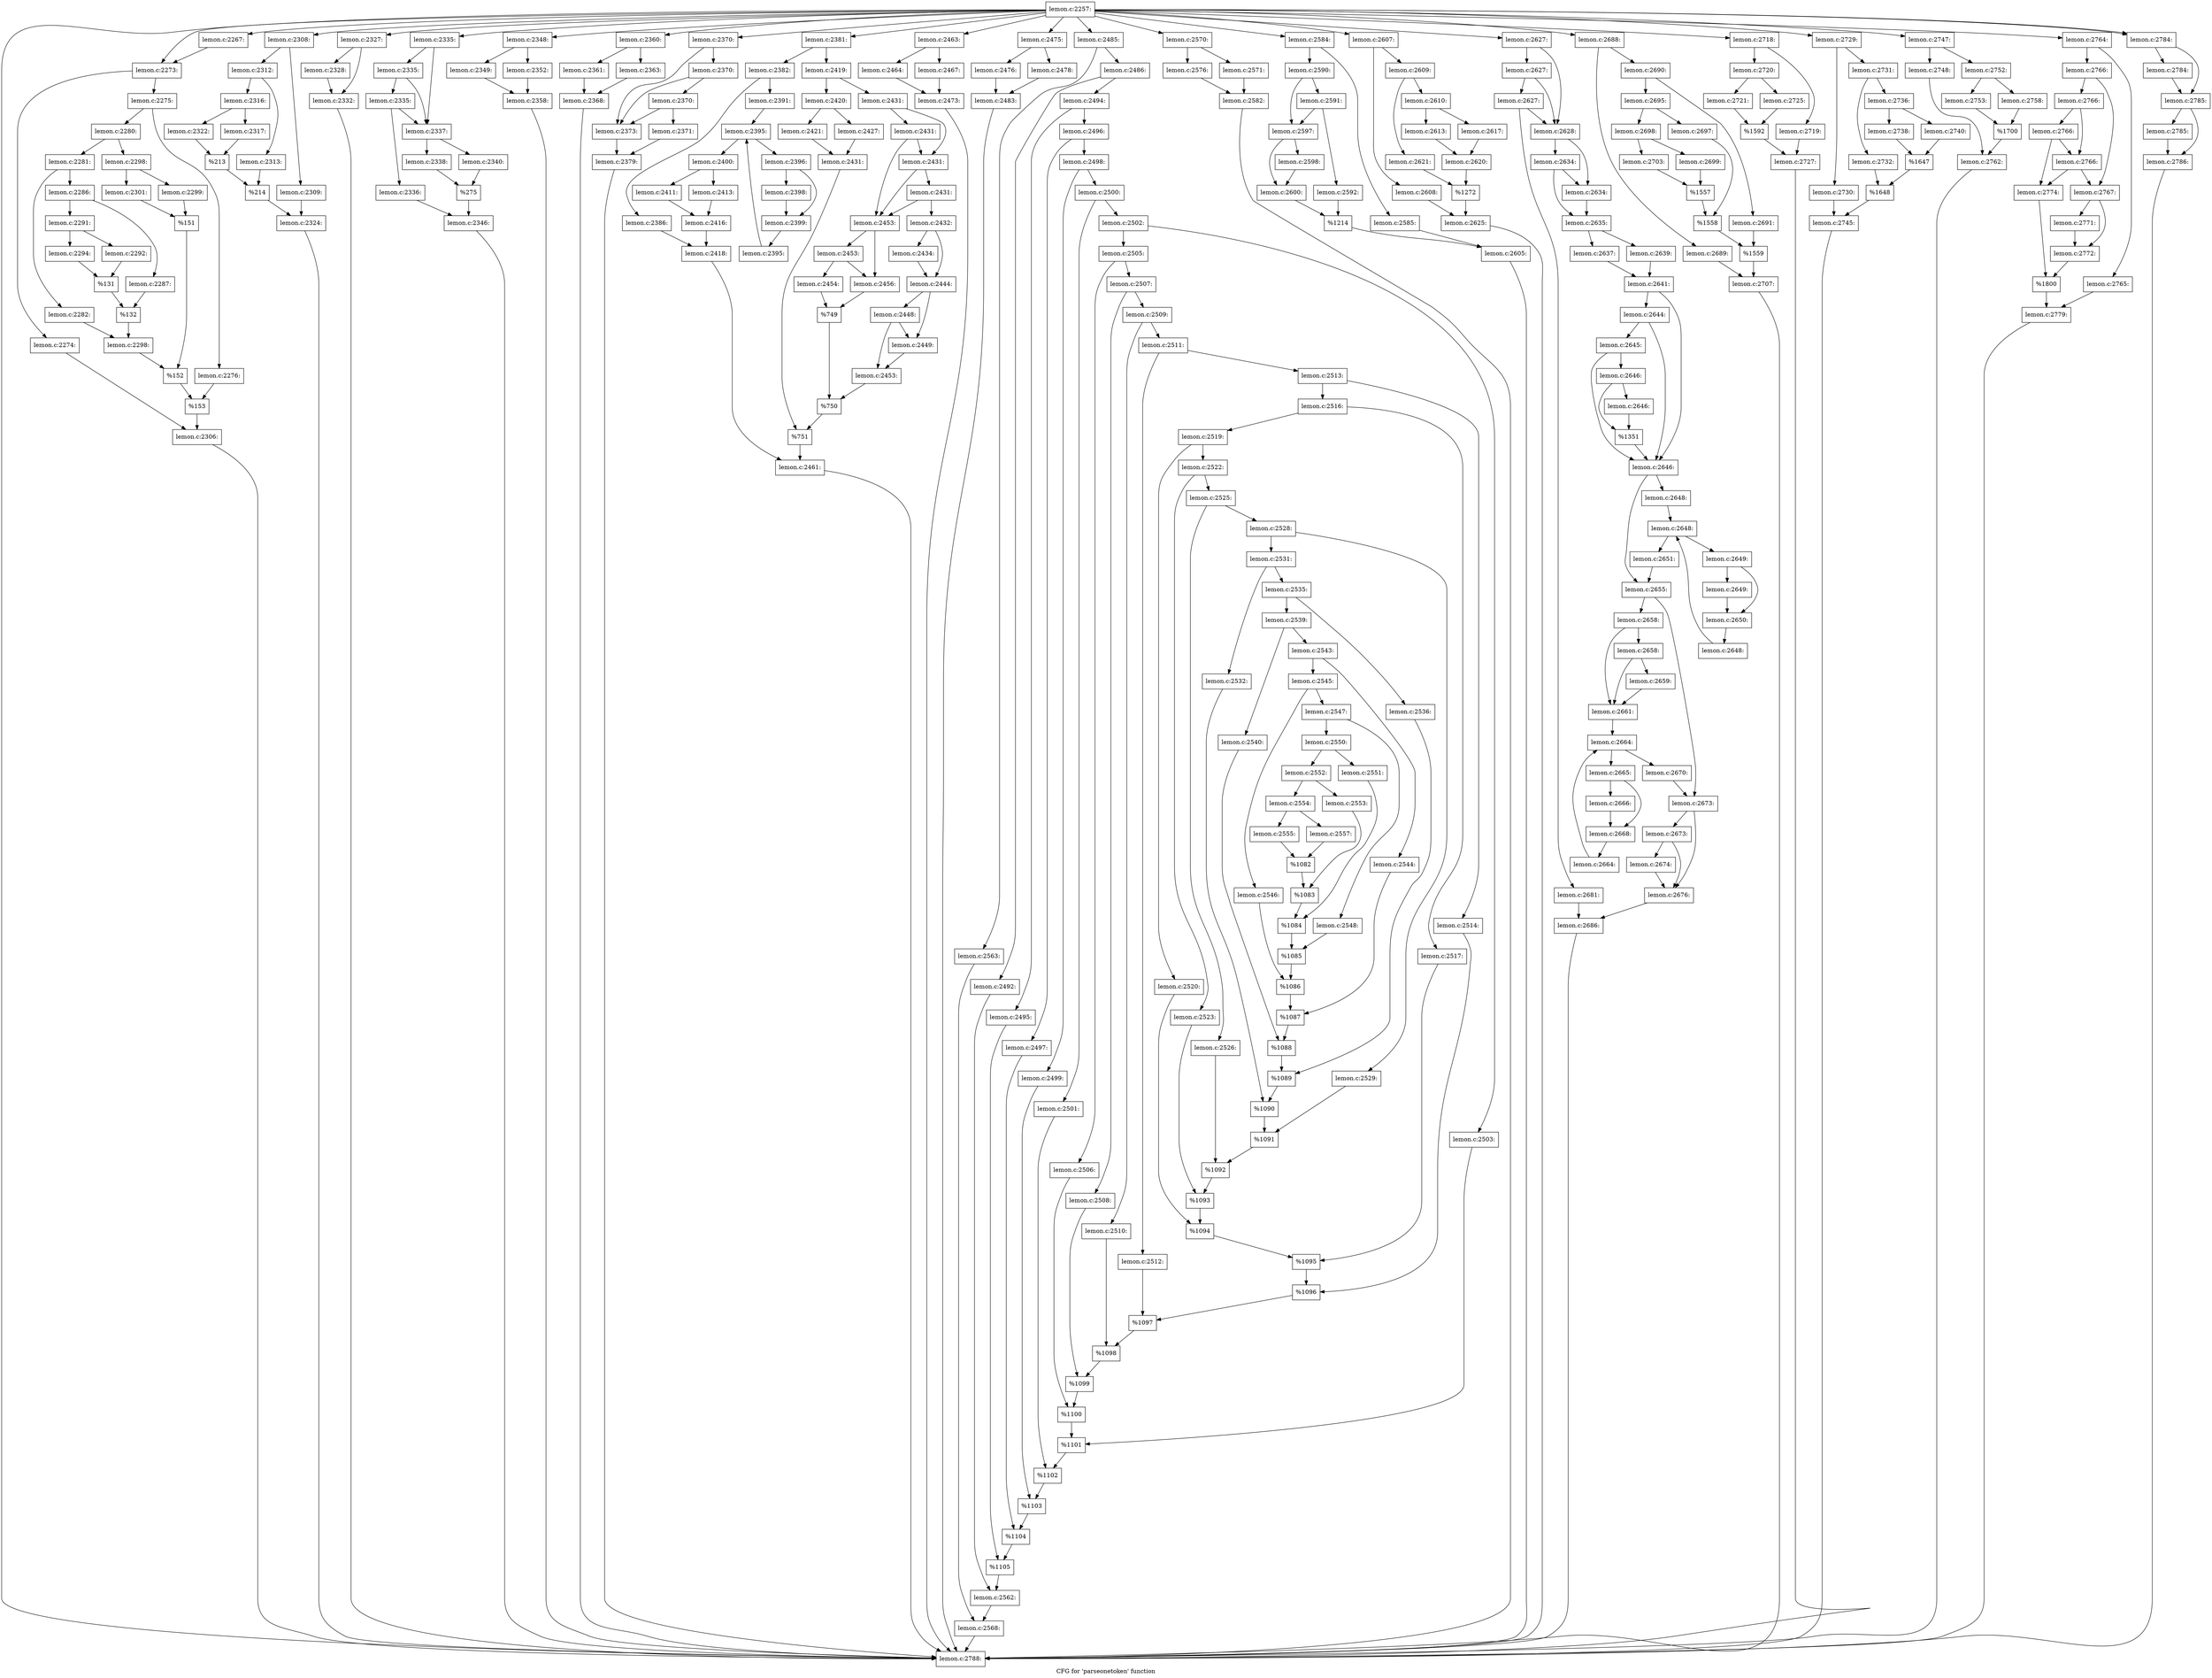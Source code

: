 digraph "CFG for 'parseonetoken' function" {
	label="CFG for 'parseonetoken' function";

	Node0x56256579d660 [shape=record,label="{lemon.c:2257:}"];
	Node0x56256579d660 -> Node0x56256579eb20;
	Node0x56256579d660 -> Node0x56256579f530;
	Node0x56256579d660 -> Node0x5625657a0330;
	Node0x56256579d660 -> Node0x5625657a81f0;
	Node0x56256579d660 -> Node0x5625657ac4e0;
	Node0x56256579d660 -> Node0x5625657ad960;
	Node0x56256579d660 -> Node0x5625657b0810;
	Node0x56256579d660 -> Node0x5625657b2200;
	Node0x56256579d660 -> Node0x5625657b43d0;
	Node0x56256579d660 -> Node0x5625657b6220;
	Node0x56256579d660 -> Node0x5625657cde80;
	Node0x56256579d660 -> Node0x5625657d00b0;
	Node0x56256579d660 -> Node0x5625657d2910;
	Node0x56256579d660 -> Node0x5625657edf90;
	Node0x56256579d660 -> Node0x5625657f0a70;
	Node0x56256579d660 -> Node0x5625657f5020;
	Node0x56256579d660 -> Node0x5625657f91b0;
	Node0x56256579d660 -> Node0x56256580d990;
	Node0x56256579d660 -> Node0x562565812b20;
	Node0x56256579d660 -> Node0x562565814db0;
	Node0x56256579d660 -> Node0x562565818c20;
	Node0x56256579d660 -> Node0x56256581c3a0;
	Node0x56256579d660 -> Node0x562565821cd0;
	Node0x56256579d660 -> Node0x562565821cd0;
	Node0x56256579f530 [shape=record,label="{lemon.c:2267:}"];
	Node0x56256579f530 -> Node0x5625657a0330;
	Node0x5625657a0330 [shape=record,label="{lemon.c:2273:}"];
	Node0x5625657a0330 -> Node0x5625657a0490;
	Node0x5625657a0330 -> Node0x5625657a0530;
	Node0x5625657a0490 [shape=record,label="{lemon.c:2274:}"];
	Node0x5625657a0490 -> Node0x5625657a04e0;
	Node0x5625657a0530 [shape=record,label="{lemon.c:2275:}"];
	Node0x5625657a0530 -> Node0x5625657a0dd0;
	Node0x5625657a0530 -> Node0x5625657a0e70;
	Node0x5625657a0dd0 [shape=record,label="{lemon.c:2276:}"];
	Node0x5625657a0dd0 -> Node0x5625657a0e20;
	Node0x5625657a0e70 [shape=record,label="{lemon.c:2280:}"];
	Node0x5625657a0e70 -> Node0x5625657a2310;
	Node0x5625657a0e70 -> Node0x5625657a23b0;
	Node0x5625657a2310 [shape=record,label="{lemon.c:2281:}"];
	Node0x5625657a2310 -> Node0x5625657a2970;
	Node0x5625657a2310 -> Node0x5625657a2a10;
	Node0x5625657a2970 [shape=record,label="{lemon.c:2282:}"];
	Node0x5625657a2970 -> Node0x5625657a29c0;
	Node0x5625657a2a10 [shape=record,label="{lemon.c:2286:}"];
	Node0x5625657a2a10 -> Node0x5625657a39f0;
	Node0x5625657a2a10 -> Node0x5625657a3a90;
	Node0x5625657a39f0 [shape=record,label="{lemon.c:2287:}"];
	Node0x5625657a39f0 -> Node0x5625657a3a40;
	Node0x5625657a3a90 [shape=record,label="{lemon.c:2291:}"];
	Node0x5625657a3a90 -> Node0x5625657a4c30;
	Node0x5625657a3a90 -> Node0x5625657a4cd0;
	Node0x5625657a4c30 [shape=record,label="{lemon.c:2292:}"];
	Node0x5625657a4c30 -> Node0x5625657a4c80;
	Node0x5625657a4cd0 [shape=record,label="{lemon.c:2294:}"];
	Node0x5625657a4cd0 -> Node0x5625657a4c80;
	Node0x5625657a4c80 [shape=record,label="{%131}"];
	Node0x5625657a4c80 -> Node0x5625657a3a40;
	Node0x5625657a3a40 [shape=record,label="{%132}"];
	Node0x5625657a3a40 -> Node0x5625657a29c0;
	Node0x5625657a29c0 [shape=record,label="{lemon.c:2298:}"];
	Node0x5625657a29c0 -> Node0x5625657a2360;
	Node0x5625657a23b0 [shape=record,label="{lemon.c:2298:}"];
	Node0x5625657a23b0 -> Node0x5625657a6a40;
	Node0x5625657a23b0 -> Node0x5625657a6ae0;
	Node0x5625657a6a40 [shape=record,label="{lemon.c:2299:}"];
	Node0x5625657a6a40 -> Node0x5625657a6a90;
	Node0x5625657a6ae0 [shape=record,label="{lemon.c:2301:}"];
	Node0x5625657a6ae0 -> Node0x5625657a6a90;
	Node0x5625657a6a90 [shape=record,label="{%151}"];
	Node0x5625657a6a90 -> Node0x5625657a2360;
	Node0x5625657a2360 [shape=record,label="{%152}"];
	Node0x5625657a2360 -> Node0x5625657a0e20;
	Node0x5625657a0e20 [shape=record,label="{%153}"];
	Node0x5625657a0e20 -> Node0x5625657a04e0;
	Node0x5625657a04e0 [shape=record,label="{lemon.c:2306:}"];
	Node0x5625657a04e0 -> Node0x56256579eb20;
	Node0x5625657a81f0 [shape=record,label="{lemon.c:2308:}"];
	Node0x5625657a81f0 -> Node0x5625657a8380;
	Node0x5625657a81f0 -> Node0x5625657a82e0;
	Node0x5625657a82e0 [shape=record,label="{lemon.c:2309:}"];
	Node0x5625657a82e0 -> Node0x5625657a8330;
	Node0x5625657a8380 [shape=record,label="{lemon.c:2312:}"];
	Node0x5625657a8380 -> Node0x5625657a96d0;
	Node0x5625657a8380 -> Node0x5625657a9770;
	Node0x5625657a96d0 [shape=record,label="{lemon.c:2313:}"];
	Node0x5625657a96d0 -> Node0x5625657a9720;
	Node0x5625657a9770 [shape=record,label="{lemon.c:2316:}"];
	Node0x5625657a9770 -> Node0x5625657aa850;
	Node0x5625657a9770 -> Node0x5625657aa8f0;
	Node0x5625657aa850 [shape=record,label="{lemon.c:2317:}"];
	Node0x5625657aa850 -> Node0x5625657aa8a0;
	Node0x5625657aa8f0 [shape=record,label="{lemon.c:2322:}"];
	Node0x5625657aa8f0 -> Node0x5625657aa8a0;
	Node0x5625657aa8a0 [shape=record,label="{%213}"];
	Node0x5625657aa8a0 -> Node0x5625657a9720;
	Node0x5625657a9720 [shape=record,label="{%214}"];
	Node0x5625657a9720 -> Node0x5625657a8330;
	Node0x5625657a8330 [shape=record,label="{lemon.c:2324:}"];
	Node0x5625657a8330 -> Node0x56256579eb20;
	Node0x5625657ac4e0 [shape=record,label="{lemon.c:2327:}"];
	Node0x5625657ac4e0 -> Node0x5625657ac5d0;
	Node0x5625657ac4e0 -> Node0x5625657ac620;
	Node0x5625657ac5d0 [shape=record,label="{lemon.c:2328:}"];
	Node0x5625657ac5d0 -> Node0x5625657ac620;
	Node0x5625657ac620 [shape=record,label="{lemon.c:2332:}"];
	Node0x5625657ac620 -> Node0x56256579eb20;
	Node0x5625657ad960 [shape=record,label="{lemon.c:2335:}"];
	Node0x5625657ad960 -> Node0x5625657adbc0;
	Node0x5625657ad960 -> Node0x5625657adaf0;
	Node0x5625657adbc0 [shape=record,label="{lemon.c:2335:}"];
	Node0x5625657adbc0 -> Node0x5625657adb40;
	Node0x5625657adbc0 -> Node0x5625657adaf0;
	Node0x5625657adb40 [shape=record,label="{lemon.c:2335:}"];
	Node0x5625657adb40 -> Node0x5625657ada50;
	Node0x5625657adb40 -> Node0x5625657adaf0;
	Node0x5625657ada50 [shape=record,label="{lemon.c:2336:}"];
	Node0x5625657ada50 -> Node0x5625657adaa0;
	Node0x5625657adaf0 [shape=record,label="{lemon.c:2337:}"];
	Node0x5625657adaf0 -> Node0x5625657aec70;
	Node0x5625657adaf0 -> Node0x5625657aed10;
	Node0x5625657aec70 [shape=record,label="{lemon.c:2338:}"];
	Node0x5625657aec70 -> Node0x5625657aecc0;
	Node0x5625657aed10 [shape=record,label="{lemon.c:2340:}"];
	Node0x5625657aed10 -> Node0x5625657aecc0;
	Node0x5625657aecc0 [shape=record,label="{%275}"];
	Node0x5625657aecc0 -> Node0x5625657adaa0;
	Node0x5625657adaa0 [shape=record,label="{lemon.c:2346:}"];
	Node0x5625657adaa0 -> Node0x56256579eb20;
	Node0x5625657b0810 [shape=record,label="{lemon.c:2348:}"];
	Node0x5625657b0810 -> Node0x5625657b0900;
	Node0x5625657b0810 -> Node0x5625657b09a0;
	Node0x5625657b0900 [shape=record,label="{lemon.c:2349:}"];
	Node0x5625657b0900 -> Node0x5625657b0950;
	Node0x5625657b09a0 [shape=record,label="{lemon.c:2352:}"];
	Node0x5625657b09a0 -> Node0x5625657b0950;
	Node0x5625657b0950 [shape=record,label="{lemon.c:2358:}"];
	Node0x5625657b0950 -> Node0x56256579eb20;
	Node0x5625657b2200 [shape=record,label="{lemon.c:2360:}"];
	Node0x5625657b2200 -> Node0x5625657b2a30;
	Node0x5625657b2200 -> Node0x5625657b2ad0;
	Node0x5625657b2a30 [shape=record,label="{lemon.c:2361:}"];
	Node0x5625657b2a30 -> Node0x5625657b2a80;
	Node0x5625657b2ad0 [shape=record,label="{lemon.c:2363:}"];
	Node0x5625657b2ad0 -> Node0x5625657b2a80;
	Node0x5625657b2a80 [shape=record,label="{lemon.c:2368:}"];
	Node0x5625657b2a80 -> Node0x56256579eb20;
	Node0x5625657b43d0 [shape=record,label="{lemon.c:2370:}"];
	Node0x5625657b43d0 -> Node0x5625657b4630;
	Node0x5625657b43d0 -> Node0x5625657b4560;
	Node0x5625657b4630 [shape=record,label="{lemon.c:2370:}"];
	Node0x5625657b4630 -> Node0x5625657b45b0;
	Node0x5625657b4630 -> Node0x5625657b4560;
	Node0x5625657b45b0 [shape=record,label="{lemon.c:2370:}"];
	Node0x5625657b45b0 -> Node0x5625657b44c0;
	Node0x5625657b45b0 -> Node0x5625657b4560;
	Node0x5625657b44c0 [shape=record,label="{lemon.c:2371:}"];
	Node0x5625657b44c0 -> Node0x5625657b4510;
	Node0x5625657b4560 [shape=record,label="{lemon.c:2373:}"];
	Node0x5625657b4560 -> Node0x5625657b4510;
	Node0x5625657b4510 [shape=record,label="{lemon.c:2379:}"];
	Node0x5625657b4510 -> Node0x56256579eb20;
	Node0x5625657b6220 [shape=record,label="{lemon.c:2381:}"];
	Node0x5625657b6220 -> Node0x5625657b6a80;
	Node0x5625657b6220 -> Node0x5625657b6b20;
	Node0x5625657b6a80 [shape=record,label="{lemon.c:2382:}"];
	Node0x5625657b6a80 -> Node0x5625657b7eb0;
	Node0x5625657b6a80 -> Node0x5625657b7f50;
	Node0x5625657b7eb0 [shape=record,label="{lemon.c:2386:}"];
	Node0x5625657b7eb0 -> Node0x5625657b7f00;
	Node0x5625657b7f50 [shape=record,label="{lemon.c:2391:}"];
	Node0x5625657b7f50 -> Node0x5625657ba670;
	Node0x5625657ba670 [shape=record,label="{lemon.c:2395:}"];
	Node0x5625657ba670 -> Node0x5625657ba890;
	Node0x5625657ba670 -> Node0x5625657ba4c0;
	Node0x5625657ba890 [shape=record,label="{lemon.c:2396:}"];
	Node0x5625657ba890 -> Node0x5625657bbe80;
	Node0x5625657ba890 -> Node0x5625657bbed0;
	Node0x5625657bbe80 [shape=record,label="{lemon.c:2398:}"];
	Node0x5625657bbe80 -> Node0x5625657bbed0;
	Node0x5625657bbed0 [shape=record,label="{lemon.c:2399:}"];
	Node0x5625657bbed0 -> Node0x5625657ba800;
	Node0x5625657ba800 [shape=record,label="{lemon.c:2395:}"];
	Node0x5625657ba800 -> Node0x5625657ba670;
	Node0x5625657ba4c0 [shape=record,label="{lemon.c:2400:}"];
	Node0x5625657ba4c0 -> Node0x5625657bf910;
	Node0x5625657ba4c0 -> Node0x5625657bf9b0;
	Node0x5625657bf910 [shape=record,label="{lemon.c:2411:}"];
	Node0x5625657bf910 -> Node0x5625657bf960;
	Node0x5625657bf9b0 [shape=record,label="{lemon.c:2413:}"];
	Node0x5625657bf9b0 -> Node0x5625657bf960;
	Node0x5625657bf960 [shape=record,label="{lemon.c:2416:}"];
	Node0x5625657bf960 -> Node0x5625657b7f00;
	Node0x5625657b7f00 [shape=record,label="{lemon.c:2418:}"];
	Node0x5625657b7f00 -> Node0x5625657b6ad0;
	Node0x5625657b6b20 [shape=record,label="{lemon.c:2419:}"];
	Node0x5625657b6b20 -> Node0x5625657c14b0;
	Node0x5625657b6b20 -> Node0x5625657c1550;
	Node0x5625657c14b0 [shape=record,label="{lemon.c:2420:}"];
	Node0x5625657c14b0 -> Node0x5625657c1d00;
	Node0x5625657c14b0 -> Node0x5625657c1da0;
	Node0x5625657c1d00 [shape=record,label="{lemon.c:2421:}"];
	Node0x5625657c1d00 -> Node0x5625657c1d50;
	Node0x5625657c1da0 [shape=record,label="{lemon.c:2427:}"];
	Node0x5625657c1da0 -> Node0x5625657c1d50;
	Node0x5625657c1d50 [shape=record,label="{lemon.c:2431:}"];
	Node0x5625657c1d50 -> Node0x5625657c1500;
	Node0x5625657c1550 [shape=record,label="{lemon.c:2431:}"];
	Node0x5625657c1550 -> Node0x5625657c4420;
	Node0x5625657c1550 -> Node0x5625657c44a0;
	Node0x5625657c44a0 [shape=record,label="{lemon.c:2431:}"];
	Node0x5625657c44a0 -> Node0x5625657c4420;
	Node0x5625657c44a0 -> Node0x5625657c4350;
	Node0x5625657c4420 [shape=record,label="{lemon.c:2431:}"];
	Node0x5625657c4420 -> Node0x5625657c43a0;
	Node0x5625657c4420 -> Node0x5625657c4350;
	Node0x5625657c43a0 [shape=record,label="{lemon.c:2431:}"];
	Node0x5625657c43a0 -> Node0x5625657c42b0;
	Node0x5625657c43a0 -> Node0x5625657c4350;
	Node0x5625657c42b0 [shape=record,label="{lemon.c:2432:}"];
	Node0x5625657c42b0 -> Node0x5625657c6220;
	Node0x5625657c42b0 -> Node0x5625657c6270;
	Node0x5625657c6220 [shape=record,label="{lemon.c:2434:}"];
	Node0x5625657c6220 -> Node0x5625657c6270;
	Node0x5625657c6270 [shape=record,label="{lemon.c:2444:}"];
	Node0x5625657c6270 -> Node0x5625657ca110;
	Node0x5625657c6270 -> Node0x5625657ca1b0;
	Node0x5625657ca1b0 [shape=record,label="{lemon.c:2448:}"];
	Node0x5625657ca1b0 -> Node0x5625657ca110;
	Node0x5625657ca1b0 -> Node0x5625657ca160;
	Node0x5625657ca110 [shape=record,label="{lemon.c:2449:}"];
	Node0x5625657ca110 -> Node0x5625657ca160;
	Node0x5625657ca160 [shape=record,label="{lemon.c:2453:}"];
	Node0x5625657ca160 -> Node0x5625657c4300;
	Node0x5625657c4350 [shape=record,label="{lemon.c:2453:}"];
	Node0x5625657c4350 -> Node0x5625657cc160;
	Node0x5625657c4350 -> Node0x5625657cc110;
	Node0x5625657cc160 [shape=record,label="{lemon.c:2453:}"];
	Node0x5625657cc160 -> Node0x5625657cc070;
	Node0x5625657cc160 -> Node0x5625657cc110;
	Node0x5625657cc070 [shape=record,label="{lemon.c:2454:}"];
	Node0x5625657cc070 -> Node0x5625657cc0c0;
	Node0x5625657cc110 [shape=record,label="{lemon.c:2456:}"];
	Node0x5625657cc110 -> Node0x5625657cc0c0;
	Node0x5625657cc0c0 [shape=record,label="{%749}"];
	Node0x5625657cc0c0 -> Node0x5625657c4300;
	Node0x5625657c4300 [shape=record,label="{%750}"];
	Node0x5625657c4300 -> Node0x5625657c1500;
	Node0x5625657c1500 [shape=record,label="{%751}"];
	Node0x5625657c1500 -> Node0x5625657b6ad0;
	Node0x5625657b6ad0 [shape=record,label="{lemon.c:2461:}"];
	Node0x5625657b6ad0 -> Node0x56256579eb20;
	Node0x5625657cde80 [shape=record,label="{lemon.c:2463:}"];
	Node0x5625657cde80 -> Node0x5625657cdf70;
	Node0x5625657cde80 -> Node0x5625657ce010;
	Node0x5625657cdf70 [shape=record,label="{lemon.c:2464:}"];
	Node0x5625657cdf70 -> Node0x5625657cdfc0;
	Node0x5625657ce010 [shape=record,label="{lemon.c:2467:}"];
	Node0x5625657ce010 -> Node0x5625657cdfc0;
	Node0x5625657cdfc0 [shape=record,label="{lemon.c:2473:}"];
	Node0x5625657cdfc0 -> Node0x56256579eb20;
	Node0x5625657d00b0 [shape=record,label="{lemon.c:2475:}"];
	Node0x5625657d00b0 -> Node0x5625657d1130;
	Node0x5625657d00b0 -> Node0x5625657d11d0;
	Node0x5625657d1130 [shape=record,label="{lemon.c:2476:}"];
	Node0x5625657d1130 -> Node0x5625657d1180;
	Node0x5625657d11d0 [shape=record,label="{lemon.c:2478:}"];
	Node0x5625657d11d0 -> Node0x5625657d1180;
	Node0x5625657d1180 [shape=record,label="{lemon.c:2483:}"];
	Node0x5625657d1180 -> Node0x56256579eb20;
	Node0x5625657d2910 [shape=record,label="{lemon.c:2485:}"];
	Node0x5625657d2910 -> Node0x5625657d2a00;
	Node0x5625657d2910 -> Node0x5625657d2aa0;
	Node0x5625657d2a00 [shape=record,label="{lemon.c:2486:}"];
	Node0x5625657d2a00 -> Node0x5625657d47e0;
	Node0x5625657d2a00 -> Node0x5625657d4880;
	Node0x5625657d47e0 [shape=record,label="{lemon.c:2492:}"];
	Node0x5625657d47e0 -> Node0x5625657d4830;
	Node0x5625657d4880 [shape=record,label="{lemon.c:2494:}"];
	Node0x5625657d4880 -> Node0x5625657d57a0;
	Node0x5625657d4880 -> Node0x5625657d5840;
	Node0x5625657d57a0 [shape=record,label="{lemon.c:2495:}"];
	Node0x5625657d57a0 -> Node0x5625657d57f0;
	Node0x5625657d5840 [shape=record,label="{lemon.c:2496:}"];
	Node0x5625657d5840 -> Node0x5625657d6510;
	Node0x5625657d5840 -> Node0x5625657d65b0;
	Node0x5625657d6510 [shape=record,label="{lemon.c:2497:}"];
	Node0x5625657d6510 -> Node0x5625657d6560;
	Node0x5625657d65b0 [shape=record,label="{lemon.c:2498:}"];
	Node0x5625657d65b0 -> Node0x5625657d7250;
	Node0x5625657d65b0 -> Node0x5625657d72f0;
	Node0x5625657d7250 [shape=record,label="{lemon.c:2499:}"];
	Node0x5625657d7250 -> Node0x5625657d72a0;
	Node0x5625657d72f0 [shape=record,label="{lemon.c:2500:}"];
	Node0x5625657d72f0 -> Node0x5625657d7f90;
	Node0x5625657d72f0 -> Node0x5625657d8030;
	Node0x5625657d7f90 [shape=record,label="{lemon.c:2501:}"];
	Node0x5625657d7f90 -> Node0x5625657d7fe0;
	Node0x5625657d8030 [shape=record,label="{lemon.c:2502:}"];
	Node0x5625657d8030 -> Node0x5625657d8cd0;
	Node0x5625657d8030 -> Node0x5625657d8d70;
	Node0x5625657d8cd0 [shape=record,label="{lemon.c:2503:}"];
	Node0x5625657d8cd0 -> Node0x5625657d8d20;
	Node0x5625657d8d70 [shape=record,label="{lemon.c:2505:}"];
	Node0x5625657d8d70 -> Node0x5625657d9c90;
	Node0x5625657d8d70 -> Node0x5625657d9d30;
	Node0x5625657d9c90 [shape=record,label="{lemon.c:2506:}"];
	Node0x5625657d9c90 -> Node0x5625657d9ce0;
	Node0x5625657d9d30 [shape=record,label="{lemon.c:2507:}"];
	Node0x5625657d9d30 -> Node0x5625657daa00;
	Node0x5625657d9d30 -> Node0x5625657daaa0;
	Node0x5625657daa00 [shape=record,label="{lemon.c:2508:}"];
	Node0x5625657daa00 -> Node0x5625657daa50;
	Node0x5625657daaa0 [shape=record,label="{lemon.c:2509:}"];
	Node0x5625657daaa0 -> Node0x5625657db770;
	Node0x5625657daaa0 -> Node0x5625657db810;
	Node0x5625657db770 [shape=record,label="{lemon.c:2510:}"];
	Node0x5625657db770 -> Node0x5625657db7c0;
	Node0x5625657db810 [shape=record,label="{lemon.c:2511:}"];
	Node0x5625657db810 -> Node0x5625657dc4e0;
	Node0x5625657db810 -> Node0x5625657dc580;
	Node0x5625657dc4e0 [shape=record,label="{lemon.c:2512:}"];
	Node0x5625657dc4e0 -> Node0x5625657dc530;
	Node0x5625657dc580 [shape=record,label="{lemon.c:2513:}"];
	Node0x5625657dc580 -> Node0x5625657dd250;
	Node0x5625657dc580 -> Node0x5625657dd2f0;
	Node0x5625657dd250 [shape=record,label="{lemon.c:2514:}"];
	Node0x5625657dd250 -> Node0x5625657dd2a0;
	Node0x5625657dd2f0 [shape=record,label="{lemon.c:2516:}"];
	Node0x5625657dd2f0 -> Node0x5625657de240;
	Node0x5625657dd2f0 -> Node0x5625657de2e0;
	Node0x5625657de240 [shape=record,label="{lemon.c:2517:}"];
	Node0x5625657de240 -> Node0x5625657de290;
	Node0x5625657de2e0 [shape=record,label="{lemon.c:2519:}"];
	Node0x5625657de2e0 -> Node0x5625657df230;
	Node0x5625657de2e0 -> Node0x5625657df2d0;
	Node0x5625657df230 [shape=record,label="{lemon.c:2520:}"];
	Node0x5625657df230 -> Node0x5625657df280;
	Node0x5625657df2d0 [shape=record,label="{lemon.c:2522:}"];
	Node0x5625657df2d0 -> Node0x5625657e0220;
	Node0x5625657df2d0 -> Node0x5625657e02c0;
	Node0x5625657e0220 [shape=record,label="{lemon.c:2523:}"];
	Node0x5625657e0220 -> Node0x5625657e0270;
	Node0x5625657e02c0 [shape=record,label="{lemon.c:2525:}"];
	Node0x5625657e02c0 -> Node0x5625657e1210;
	Node0x5625657e02c0 -> Node0x5625657e12b0;
	Node0x5625657e1210 [shape=record,label="{lemon.c:2526:}"];
	Node0x5625657e1210 -> Node0x5625657e1260;
	Node0x5625657e12b0 [shape=record,label="{lemon.c:2528:}"];
	Node0x5625657e12b0 -> Node0x5625657e2200;
	Node0x5625657e12b0 -> Node0x5625657e22a0;
	Node0x5625657e2200 [shape=record,label="{lemon.c:2529:}"];
	Node0x5625657e2200 -> Node0x5625657e2250;
	Node0x5625657e22a0 [shape=record,label="{lemon.c:2531:}"];
	Node0x5625657e22a0 -> Node0x5625657e31f0;
	Node0x5625657e22a0 -> Node0x5625657e3290;
	Node0x5625657e31f0 [shape=record,label="{lemon.c:2532:}"];
	Node0x5625657e31f0 -> Node0x5625657e3240;
	Node0x5625657e3290 [shape=record,label="{lemon.c:2535:}"];
	Node0x5625657e3290 -> Node0x5625657e41e0;
	Node0x5625657e3290 -> Node0x5625657e4280;
	Node0x5625657e41e0 [shape=record,label="{lemon.c:2536:}"];
	Node0x5625657e41e0 -> Node0x5625657e4230;
	Node0x5625657e4280 [shape=record,label="{lemon.c:2539:}"];
	Node0x5625657e4280 -> Node0x5625657e51d0;
	Node0x5625657e4280 -> Node0x5625657e5270;
	Node0x5625657e51d0 [shape=record,label="{lemon.c:2540:}"];
	Node0x5625657e51d0 -> Node0x5625657e5220;
	Node0x5625657e5270 [shape=record,label="{lemon.c:2543:}"];
	Node0x5625657e5270 -> Node0x5625657e61f0;
	Node0x5625657e5270 -> Node0x5625657e6290;
	Node0x5625657e61f0 [shape=record,label="{lemon.c:2544:}"];
	Node0x5625657e61f0 -> Node0x5625657e6240;
	Node0x5625657e6290 [shape=record,label="{lemon.c:2545:}"];
	Node0x5625657e6290 -> Node0x5625657e6c40;
	Node0x5625657e6290 -> Node0x5625657e6ce0;
	Node0x5625657e6c40 [shape=record,label="{lemon.c:2546:}"];
	Node0x5625657e6c40 -> Node0x5625657e6c90;
	Node0x5625657e6ce0 [shape=record,label="{lemon.c:2547:}"];
	Node0x5625657e6ce0 -> Node0x5625657e7660;
	Node0x5625657e6ce0 -> Node0x5625657e7700;
	Node0x5625657e7660 [shape=record,label="{lemon.c:2548:}"];
	Node0x5625657e7660 -> Node0x5625657e76b0;
	Node0x5625657e7700 [shape=record,label="{lemon.c:2550:}"];
	Node0x5625657e7700 -> Node0x5625657e8330;
	Node0x5625657e7700 -> Node0x5625657e83d0;
	Node0x5625657e8330 [shape=record,label="{lemon.c:2551:}"];
	Node0x5625657e8330 -> Node0x5625657e8380;
	Node0x5625657e83d0 [shape=record,label="{lemon.c:2552:}"];
	Node0x5625657e83d0 -> Node0x5625657e8d50;
	Node0x5625657e83d0 -> Node0x5625657e8df0;
	Node0x5625657e8d50 [shape=record,label="{lemon.c:2553:}"];
	Node0x5625657e8d50 -> Node0x5625657e8da0;
	Node0x5625657e8df0 [shape=record,label="{lemon.c:2554:}"];
	Node0x5625657e8df0 -> Node0x5625657e97a0;
	Node0x5625657e8df0 -> Node0x5625657e9840;
	Node0x5625657e97a0 [shape=record,label="{lemon.c:2555:}"];
	Node0x5625657e97a0 -> Node0x5625657e97f0;
	Node0x5625657e9840 [shape=record,label="{lemon.c:2557:}"];
	Node0x5625657e9840 -> Node0x5625657e97f0;
	Node0x5625657e97f0 [shape=record,label="{%1082}"];
	Node0x5625657e97f0 -> Node0x5625657e8da0;
	Node0x5625657e8da0 [shape=record,label="{%1083}"];
	Node0x5625657e8da0 -> Node0x5625657e8380;
	Node0x5625657e8380 [shape=record,label="{%1084}"];
	Node0x5625657e8380 -> Node0x5625657e76b0;
	Node0x5625657e76b0 [shape=record,label="{%1085}"];
	Node0x5625657e76b0 -> Node0x5625657e6c90;
	Node0x5625657e6c90 [shape=record,label="{%1086}"];
	Node0x5625657e6c90 -> Node0x5625657e6240;
	Node0x5625657e6240 [shape=record,label="{%1087}"];
	Node0x5625657e6240 -> Node0x5625657e5220;
	Node0x5625657e5220 [shape=record,label="{%1088}"];
	Node0x5625657e5220 -> Node0x5625657e4230;
	Node0x5625657e4230 [shape=record,label="{%1089}"];
	Node0x5625657e4230 -> Node0x5625657e3240;
	Node0x5625657e3240 [shape=record,label="{%1090}"];
	Node0x5625657e3240 -> Node0x5625657e2250;
	Node0x5625657e2250 [shape=record,label="{%1091}"];
	Node0x5625657e2250 -> Node0x5625657e1260;
	Node0x5625657e1260 [shape=record,label="{%1092}"];
	Node0x5625657e1260 -> Node0x5625657e0270;
	Node0x5625657e0270 [shape=record,label="{%1093}"];
	Node0x5625657e0270 -> Node0x5625657df280;
	Node0x5625657df280 [shape=record,label="{%1094}"];
	Node0x5625657df280 -> Node0x5625657de290;
	Node0x5625657de290 [shape=record,label="{%1095}"];
	Node0x5625657de290 -> Node0x5625657dd2a0;
	Node0x5625657dd2a0 [shape=record,label="{%1096}"];
	Node0x5625657dd2a0 -> Node0x5625657dc530;
	Node0x5625657dc530 [shape=record,label="{%1097}"];
	Node0x5625657dc530 -> Node0x5625657db7c0;
	Node0x5625657db7c0 [shape=record,label="{%1098}"];
	Node0x5625657db7c0 -> Node0x5625657daa50;
	Node0x5625657daa50 [shape=record,label="{%1099}"];
	Node0x5625657daa50 -> Node0x5625657d9ce0;
	Node0x5625657d9ce0 [shape=record,label="{%1100}"];
	Node0x5625657d9ce0 -> Node0x5625657d8d20;
	Node0x5625657d8d20 [shape=record,label="{%1101}"];
	Node0x5625657d8d20 -> Node0x5625657d7fe0;
	Node0x5625657d7fe0 [shape=record,label="{%1102}"];
	Node0x5625657d7fe0 -> Node0x5625657d72a0;
	Node0x5625657d72a0 [shape=record,label="{%1103}"];
	Node0x5625657d72a0 -> Node0x5625657d6560;
	Node0x5625657d6560 [shape=record,label="{%1104}"];
	Node0x5625657d6560 -> Node0x5625657d57f0;
	Node0x5625657d57f0 [shape=record,label="{%1105}"];
	Node0x5625657d57f0 -> Node0x5625657d4830;
	Node0x5625657d4830 [shape=record,label="{lemon.c:2562:}"];
	Node0x5625657d4830 -> Node0x5625657d2a50;
	Node0x5625657d2aa0 [shape=record,label="{lemon.c:2563:}"];
	Node0x5625657d2aa0 -> Node0x5625657d2a50;
	Node0x5625657d2a50 [shape=record,label="{lemon.c:2568:}"];
	Node0x5625657d2a50 -> Node0x56256579eb20;
	Node0x5625657edf90 [shape=record,label="{lemon.c:2570:}"];
	Node0x5625657edf90 -> Node0x5625657ee120;
	Node0x5625657edf90 -> Node0x5625657ee080;
	Node0x5625657ee080 [shape=record,label="{lemon.c:2571:}"];
	Node0x5625657ee080 -> Node0x5625657ee0d0;
	Node0x5625657ee120 [shape=record,label="{lemon.c:2576:}"];
	Node0x5625657ee120 -> Node0x5625657ee0d0;
	Node0x5625657ee0d0 [shape=record,label="{lemon.c:2582:}"];
	Node0x5625657ee0d0 -> Node0x56256579eb20;
	Node0x5625657f0a70 [shape=record,label="{lemon.c:2584:}"];
	Node0x5625657f0a70 -> Node0x5625657f0c00;
	Node0x5625657f0a70 -> Node0x5625657f0b60;
	Node0x5625657f0b60 [shape=record,label="{lemon.c:2585:}"];
	Node0x5625657f0b60 -> Node0x5625657f0bb0;
	Node0x5625657f0c00 [shape=record,label="{lemon.c:2590:}"];
	Node0x5625657f0c00 -> Node0x5625657f2820;
	Node0x5625657f0c00 -> Node0x5625657f27d0;
	Node0x5625657f2820 [shape=record,label="{lemon.c:2591:}"];
	Node0x5625657f2820 -> Node0x5625657f2730;
	Node0x5625657f2820 -> Node0x5625657f27d0;
	Node0x5625657f2730 [shape=record,label="{lemon.c:2592:}"];
	Node0x5625657f2730 -> Node0x5625657f2780;
	Node0x5625657f27d0 [shape=record,label="{lemon.c:2597:}"];
	Node0x5625657f27d0 -> Node0x5625657f3e40;
	Node0x5625657f27d0 -> Node0x5625657f3df0;
	Node0x5625657f3df0 [shape=record,label="{lemon.c:2598:}"];
	Node0x5625657f3df0 -> Node0x5625657f3e40;
	Node0x5625657f3e40 [shape=record,label="{lemon.c:2600:}"];
	Node0x5625657f3e40 -> Node0x5625657f2780;
	Node0x5625657f2780 [shape=record,label="{%1214}"];
	Node0x5625657f2780 -> Node0x5625657f0bb0;
	Node0x5625657f0bb0 [shape=record,label="{lemon.c:2605:}"];
	Node0x5625657f0bb0 -> Node0x56256579eb20;
	Node0x5625657f5020 [shape=record,label="{lemon.c:2607:}"];
	Node0x5625657f5020 -> Node0x5625657f5110;
	Node0x5625657f5020 -> Node0x5625657f51b0;
	Node0x5625657f5110 [shape=record,label="{lemon.c:2608:}"];
	Node0x5625657f5110 -> Node0x5625657f5160;
	Node0x5625657f51b0 [shape=record,label="{lemon.c:2609:}"];
	Node0x5625657f51b0 -> Node0x5625657f5a50;
	Node0x5625657f51b0 -> Node0x5625657f5af0;
	Node0x5625657f5a50 [shape=record,label="{lemon.c:2610:}"];
	Node0x5625657f5a50 -> Node0x5625657f6870;
	Node0x5625657f5a50 -> Node0x5625657f6910;
	Node0x5625657f6870 [shape=record,label="{lemon.c:2613:}"];
	Node0x5625657f6870 -> Node0x5625657f68c0;
	Node0x5625657f6910 [shape=record,label="{lemon.c:2617:}"];
	Node0x5625657f6910 -> Node0x5625657f68c0;
	Node0x5625657f68c0 [shape=record,label="{lemon.c:2620:}"];
	Node0x5625657f68c0 -> Node0x5625657f5aa0;
	Node0x5625657f5af0 [shape=record,label="{lemon.c:2621:}"];
	Node0x5625657f5af0 -> Node0x5625657f5aa0;
	Node0x5625657f5aa0 [shape=record,label="{%1272}"];
	Node0x5625657f5aa0 -> Node0x5625657f5160;
	Node0x5625657f5160 [shape=record,label="{lemon.c:2625:}"];
	Node0x5625657f5160 -> Node0x56256579eb20;
	Node0x5625657f91b0 [shape=record,label="{lemon.c:2627:}"];
	Node0x5625657f91b0 -> Node0x5625657f92a0;
	Node0x5625657f91b0 -> Node0x5625657f9410;
	Node0x5625657f9410 [shape=record,label="{lemon.c:2627:}"];
	Node0x5625657f9410 -> Node0x5625657f92a0;
	Node0x5625657f9410 -> Node0x5625657f9390;
	Node0x5625657f9390 [shape=record,label="{lemon.c:2627:}"];
	Node0x5625657f9390 -> Node0x5625657f92a0;
	Node0x5625657f9390 -> Node0x5625657f9340;
	Node0x5625657f92a0 [shape=record,label="{lemon.c:2628:}"];
	Node0x5625657f92a0 -> Node0x5625657fc5d0;
	Node0x5625657f92a0 -> Node0x5625657fc670;
	Node0x5625657fc670 [shape=record,label="{lemon.c:2634:}"];
	Node0x5625657fc670 -> Node0x5625657fc5d0;
	Node0x5625657fc670 -> Node0x5625657fc620;
	Node0x5625657fc5d0 [shape=record,label="{lemon.c:2634:}"];
	Node0x5625657fc5d0 -> Node0x5625657fc620;
	Node0x5625657fc620 [shape=record,label="{lemon.c:2635:}"];
	Node0x5625657fc620 -> Node0x56256558b7d0;
	Node0x5625657fc620 -> Node0x56256558b870;
	Node0x56256558b7d0 [shape=record,label="{lemon.c:2637:}"];
	Node0x56256558b7d0 -> Node0x56256558b820;
	Node0x56256558b870 [shape=record,label="{lemon.c:2639:}"];
	Node0x56256558b870 -> Node0x56256558b820;
	Node0x56256558b820 [shape=record,label="{lemon.c:2641:}"];
	Node0x56256558b820 -> Node0x56256558cb10;
	Node0x56256558b820 -> Node0x56256558cc30;
	Node0x56256558cc30 [shape=record,label="{lemon.c:2644:}"];
	Node0x56256558cc30 -> Node0x56256558cbb0;
	Node0x56256558cc30 -> Node0x56256558cb10;
	Node0x56256558cbb0 [shape=record,label="{lemon.c:2645:}"];
	Node0x56256558cbb0 -> Node0x56256558cb60;
	Node0x56256558cbb0 -> Node0x56256558cb10;
	Node0x56256558cb60 [shape=record,label="{lemon.c:2646:}"];
	Node0x56256558cb60 -> Node0x56256558da30;
	Node0x56256558cb60 -> Node0x56256558da80;
	Node0x56256558da80 [shape=record,label="{lemon.c:2646:}"];
	Node0x56256558da80 -> Node0x56256558da30;
	Node0x56256558da30 [shape=record,label="{%1351}"];
	Node0x56256558da30 -> Node0x56256558cb10;
	Node0x56256558cb10 [shape=record,label="{lemon.c:2646:}"];
	Node0x56256558cb10 -> Node0x56256558e5e0;
	Node0x56256558cb10 -> Node0x56256558e630;
	Node0x56256558e5e0 [shape=record,label="{lemon.c:2648:}"];
	Node0x56256558e5e0 -> Node0x56256558edd0;
	Node0x56256558edd0 [shape=record,label="{lemon.c:2648:}"];
	Node0x56256558edd0 -> Node0x56256558eff0;
	Node0x56256558edd0 -> Node0x56256558e900;
	Node0x56256558eff0 [shape=record,label="{lemon.c:2649:}"];
	Node0x56256558eff0 -> Node0x56256558f3d0;
	Node0x56256558eff0 -> Node0x56256558f420;
	Node0x56256558f3d0 [shape=record,label="{lemon.c:2649:}"];
	Node0x56256558f3d0 -> Node0x56256558f420;
	Node0x56256558f420 [shape=record,label="{lemon.c:2650:}"];
	Node0x56256558f420 -> Node0x56256558ef60;
	Node0x56256558ef60 [shape=record,label="{lemon.c:2648:}"];
	Node0x56256558ef60 -> Node0x56256558edd0;
	Node0x56256558e900 [shape=record,label="{lemon.c:2651:}"];
	Node0x56256558e900 -> Node0x56256558e630;
	Node0x56256558e630 [shape=record,label="{lemon.c:2655:}"];
	Node0x56256558e630 -> Node0x562565807960;
	Node0x56256558e630 -> Node0x5625658079b0;
	Node0x562565807960 [shape=record,label="{lemon.c:2658:}"];
	Node0x562565807960 -> Node0x562565807d90;
	Node0x562565807960 -> Node0x562565807d40;
	Node0x562565807d90 [shape=record,label="{lemon.c:2658:}"];
	Node0x562565807d90 -> Node0x562565807cf0;
	Node0x562565807d90 -> Node0x562565807d40;
	Node0x562565807cf0 [shape=record,label="{lemon.c:2659:}"];
	Node0x562565807cf0 -> Node0x562565807d40;
	Node0x562565807d40 [shape=record,label="{lemon.c:2661:}"];
	Node0x562565807d40 -> Node0x5625658096c0;
	Node0x5625658096c0 [shape=record,label="{lemon.c:2664:}"];
	Node0x5625658096c0 -> Node0x5625658098e0;
	Node0x5625658096c0 -> Node0x562565809340;
	Node0x5625658098e0 [shape=record,label="{lemon.c:2665:}"];
	Node0x5625658098e0 -> Node0x562565809cc0;
	Node0x5625658098e0 -> Node0x562565809d10;
	Node0x562565809cc0 [shape=record,label="{lemon.c:2666:}"];
	Node0x562565809cc0 -> Node0x562565809d10;
	Node0x562565809d10 [shape=record,label="{lemon.c:2668:}"];
	Node0x562565809d10 -> Node0x562565809850;
	Node0x562565809850 [shape=record,label="{lemon.c:2664:}"];
	Node0x562565809850 -> Node0x5625658096c0;
	Node0x562565809340 [shape=record,label="{lemon.c:2670:}"];
	Node0x562565809340 -> Node0x5625658079b0;
	Node0x5625658079b0 [shape=record,label="{lemon.c:2673:}"];
	Node0x5625658079b0 -> Node0x56256580b5b0;
	Node0x5625658079b0 -> Node0x56256580b560;
	Node0x56256580b5b0 [shape=record,label="{lemon.c:2673:}"];
	Node0x56256580b5b0 -> Node0x56256580b510;
	Node0x56256580b5b0 -> Node0x56256580b560;
	Node0x56256580b510 [shape=record,label="{lemon.c:2674:}"];
	Node0x56256580b510 -> Node0x56256580b560;
	Node0x56256580b560 [shape=record,label="{lemon.c:2676:}"];
	Node0x56256580b560 -> Node0x5625657f92f0;
	Node0x5625657f9340 [shape=record,label="{lemon.c:2681:}"];
	Node0x5625657f9340 -> Node0x5625657f92f0;
	Node0x5625657f92f0 [shape=record,label="{lemon.c:2686:}"];
	Node0x5625657f92f0 -> Node0x56256579eb20;
	Node0x56256580d990 [shape=record,label="{lemon.c:2688:}"];
	Node0x56256580d990 -> Node0x56256580e1f0;
	Node0x56256580d990 -> Node0x56256580e290;
	Node0x56256580e1f0 [shape=record,label="{lemon.c:2689:}"];
	Node0x56256580e1f0 -> Node0x56256580e240;
	Node0x56256580e290 [shape=record,label="{lemon.c:2690:}"];
	Node0x56256580e290 -> Node0x56256580ebd0;
	Node0x56256580e290 -> Node0x56256580eb30;
	Node0x56256580eb30 [shape=record,label="{lemon.c:2691:}"];
	Node0x56256580eb30 -> Node0x56256580eb80;
	Node0x56256580ebd0 [shape=record,label="{lemon.c:2695:}"];
	Node0x56256580ebd0 -> Node0x5625658104c0;
	Node0x56256580ebd0 -> Node0x562565810560;
	Node0x5625658104c0 [shape=record,label="{lemon.c:2697:}"];
	Node0x5625658104c0 -> Node0x562565810510;
	Node0x562565810560 [shape=record,label="{lemon.c:2698:}"];
	Node0x562565810560 -> Node0x562565810e20;
	Node0x562565810560 -> Node0x562565810ec0;
	Node0x562565810e20 [shape=record,label="{lemon.c:2699:}"];
	Node0x562565810e20 -> Node0x562565810e70;
	Node0x562565810ec0 [shape=record,label="{lemon.c:2703:}"];
	Node0x562565810ec0 -> Node0x562565810e70;
	Node0x562565810e70 [shape=record,label="{%1557}"];
	Node0x562565810e70 -> Node0x562565810510;
	Node0x562565810510 [shape=record,label="{%1558}"];
	Node0x562565810510 -> Node0x56256580eb80;
	Node0x56256580eb80 [shape=record,label="{%1559}"];
	Node0x56256580eb80 -> Node0x56256580e240;
	Node0x56256580e240 [shape=record,label="{lemon.c:2707:}"];
	Node0x56256580e240 -> Node0x56256579eb20;
	Node0x562565812b20 [shape=record,label="{lemon.c:2718:}"];
	Node0x562565812b20 -> Node0x562565812c10;
	Node0x562565812b20 -> Node0x562565812cb0;
	Node0x562565812c10 [shape=record,label="{lemon.c:2719:}"];
	Node0x562565812c10 -> Node0x562565812c60;
	Node0x562565812cb0 [shape=record,label="{lemon.c:2720:}"];
	Node0x562565812cb0 -> Node0x5625658135f0;
	Node0x562565812cb0 -> Node0x562565813550;
	Node0x562565813550 [shape=record,label="{lemon.c:2721:}"];
	Node0x562565813550 -> Node0x5625658135a0;
	Node0x5625658135f0 [shape=record,label="{lemon.c:2725:}"];
	Node0x5625658135f0 -> Node0x5625658135a0;
	Node0x5625658135a0 [shape=record,label="{%1592}"];
	Node0x5625658135a0 -> Node0x562565812c60;
	Node0x562565812c60 [shape=record,label="{lemon.c:2727:}"];
	Node0x562565812c60 -> Node0x56256579eb20;
	Node0x562565814db0 [shape=record,label="{lemon.c:2729:}"];
	Node0x562565814db0 -> Node0x562565814ea0;
	Node0x562565814db0 -> Node0x562565814f40;
	Node0x562565814ea0 [shape=record,label="{lemon.c:2730:}"];
	Node0x562565814ea0 -> Node0x562565814ef0;
	Node0x562565814f40 [shape=record,label="{lemon.c:2731:}"];
	Node0x562565814f40 -> Node0x562565815880;
	Node0x562565814f40 -> Node0x5625658157e0;
	Node0x5625658157e0 [shape=record,label="{lemon.c:2732:}"];
	Node0x5625658157e0 -> Node0x562565815830;
	Node0x562565815880 [shape=record,label="{lemon.c:2736:}"];
	Node0x562565815880 -> Node0x5625658171f0;
	Node0x562565815880 -> Node0x562565817290;
	Node0x5625658171f0 [shape=record,label="{lemon.c:2738:}"];
	Node0x5625658171f0 -> Node0x562565817240;
	Node0x562565817290 [shape=record,label="{lemon.c:2740:}"];
	Node0x562565817290 -> Node0x562565817240;
	Node0x562565817240 [shape=record,label="{%1647}"];
	Node0x562565817240 -> Node0x562565815830;
	Node0x562565815830 [shape=record,label="{%1648}"];
	Node0x562565815830 -> Node0x562565814ef0;
	Node0x562565814ef0 [shape=record,label="{lemon.c:2745:}"];
	Node0x562565814ef0 -> Node0x56256579eb20;
	Node0x562565818c20 [shape=record,label="{lemon.c:2747:}"];
	Node0x562565818c20 -> Node0x562565818db0;
	Node0x562565818c20 -> Node0x562565818d10;
	Node0x562565818d10 [shape=record,label="{lemon.c:2748:}"];
	Node0x562565818d10 -> Node0x562565818d60;
	Node0x562565818db0 [shape=record,label="{lemon.c:2752:}"];
	Node0x562565818db0 -> Node0x56256581a440;
	Node0x562565818db0 -> Node0x56256581a4e0;
	Node0x56256581a440 [shape=record,label="{lemon.c:2753:}"];
	Node0x56256581a440 -> Node0x56256581a490;
	Node0x56256581a4e0 [shape=record,label="{lemon.c:2758:}"];
	Node0x56256581a4e0 -> Node0x56256581a490;
	Node0x56256581a490 [shape=record,label="{%1700}"];
	Node0x56256581a490 -> Node0x562565818d60;
	Node0x562565818d60 [shape=record,label="{lemon.c:2762:}"];
	Node0x562565818d60 -> Node0x56256579eb20;
	Node0x56256581c3a0 [shape=record,label="{lemon.c:2764:}"];
	Node0x56256581c3a0 -> Node0x56256581c490;
	Node0x56256581c3a0 -> Node0x56256581c530;
	Node0x56256581c490 [shape=record,label="{lemon.c:2765:}"];
	Node0x56256581c490 -> Node0x56256581c4e0;
	Node0x56256581c530 [shape=record,label="{lemon.c:2766:}"];
	Node0x56256581c530 -> Node0x56256581cdd0;
	Node0x56256581c530 -> Node0x56256581cec0;
	Node0x56256581cec0 [shape=record,label="{lemon.c:2766:}"];
	Node0x56256581cec0 -> Node0x56256581d610;
	Node0x56256581cec0 -> Node0x56256581d690;
	Node0x56256581d690 [shape=record,label="{lemon.c:2766:}"];
	Node0x56256581d690 -> Node0x56256581d610;
	Node0x56256581d690 -> Node0x56256581ce70;
	Node0x56256581d610 [shape=record,label="{lemon.c:2766:}"];
	Node0x56256581d610 -> Node0x56256581cdd0;
	Node0x56256581d610 -> Node0x56256581ce70;
	Node0x56256581cdd0 [shape=record,label="{lemon.c:2767:}"];
	Node0x56256581cdd0 -> Node0x56256581f9a0;
	Node0x56256581cdd0 -> Node0x56256581f950;
	Node0x56256581f950 [shape=record,label="{lemon.c:2771:}"];
	Node0x56256581f950 -> Node0x56256581f9a0;
	Node0x56256581f9a0 [shape=record,label="{lemon.c:2772:}"];
	Node0x56256581f9a0 -> Node0x56256581ce20;
	Node0x56256581ce70 [shape=record,label="{lemon.c:2774:}"];
	Node0x56256581ce70 -> Node0x56256581ce20;
	Node0x56256581ce20 [shape=record,label="{%1800}"];
	Node0x56256581ce20 -> Node0x56256581c4e0;
	Node0x56256581c4e0 [shape=record,label="{lemon.c:2779:}"];
	Node0x56256581c4e0 -> Node0x56256579eb20;
	Node0x562565821cd0 [shape=record,label="{lemon.c:2784:}"];
	Node0x562565821cd0 -> Node0x562565821dc0;
	Node0x562565821cd0 -> Node0x562565821e10;
	Node0x562565821dc0 [shape=record,label="{lemon.c:2784:}"];
	Node0x562565821dc0 -> Node0x562565821e10;
	Node0x562565821e10 [shape=record,label="{lemon.c:2785:}"];
	Node0x562565821e10 -> Node0x562565822610;
	Node0x562565821e10 -> Node0x562565822660;
	Node0x562565822610 [shape=record,label="{lemon.c:2785:}"];
	Node0x562565822610 -> Node0x562565822660;
	Node0x562565822660 [shape=record,label="{lemon.c:2786:}"];
	Node0x562565822660 -> Node0x56256579eb20;
	Node0x56256579eb20 [shape=record,label="{lemon.c:2788:}"];
}
